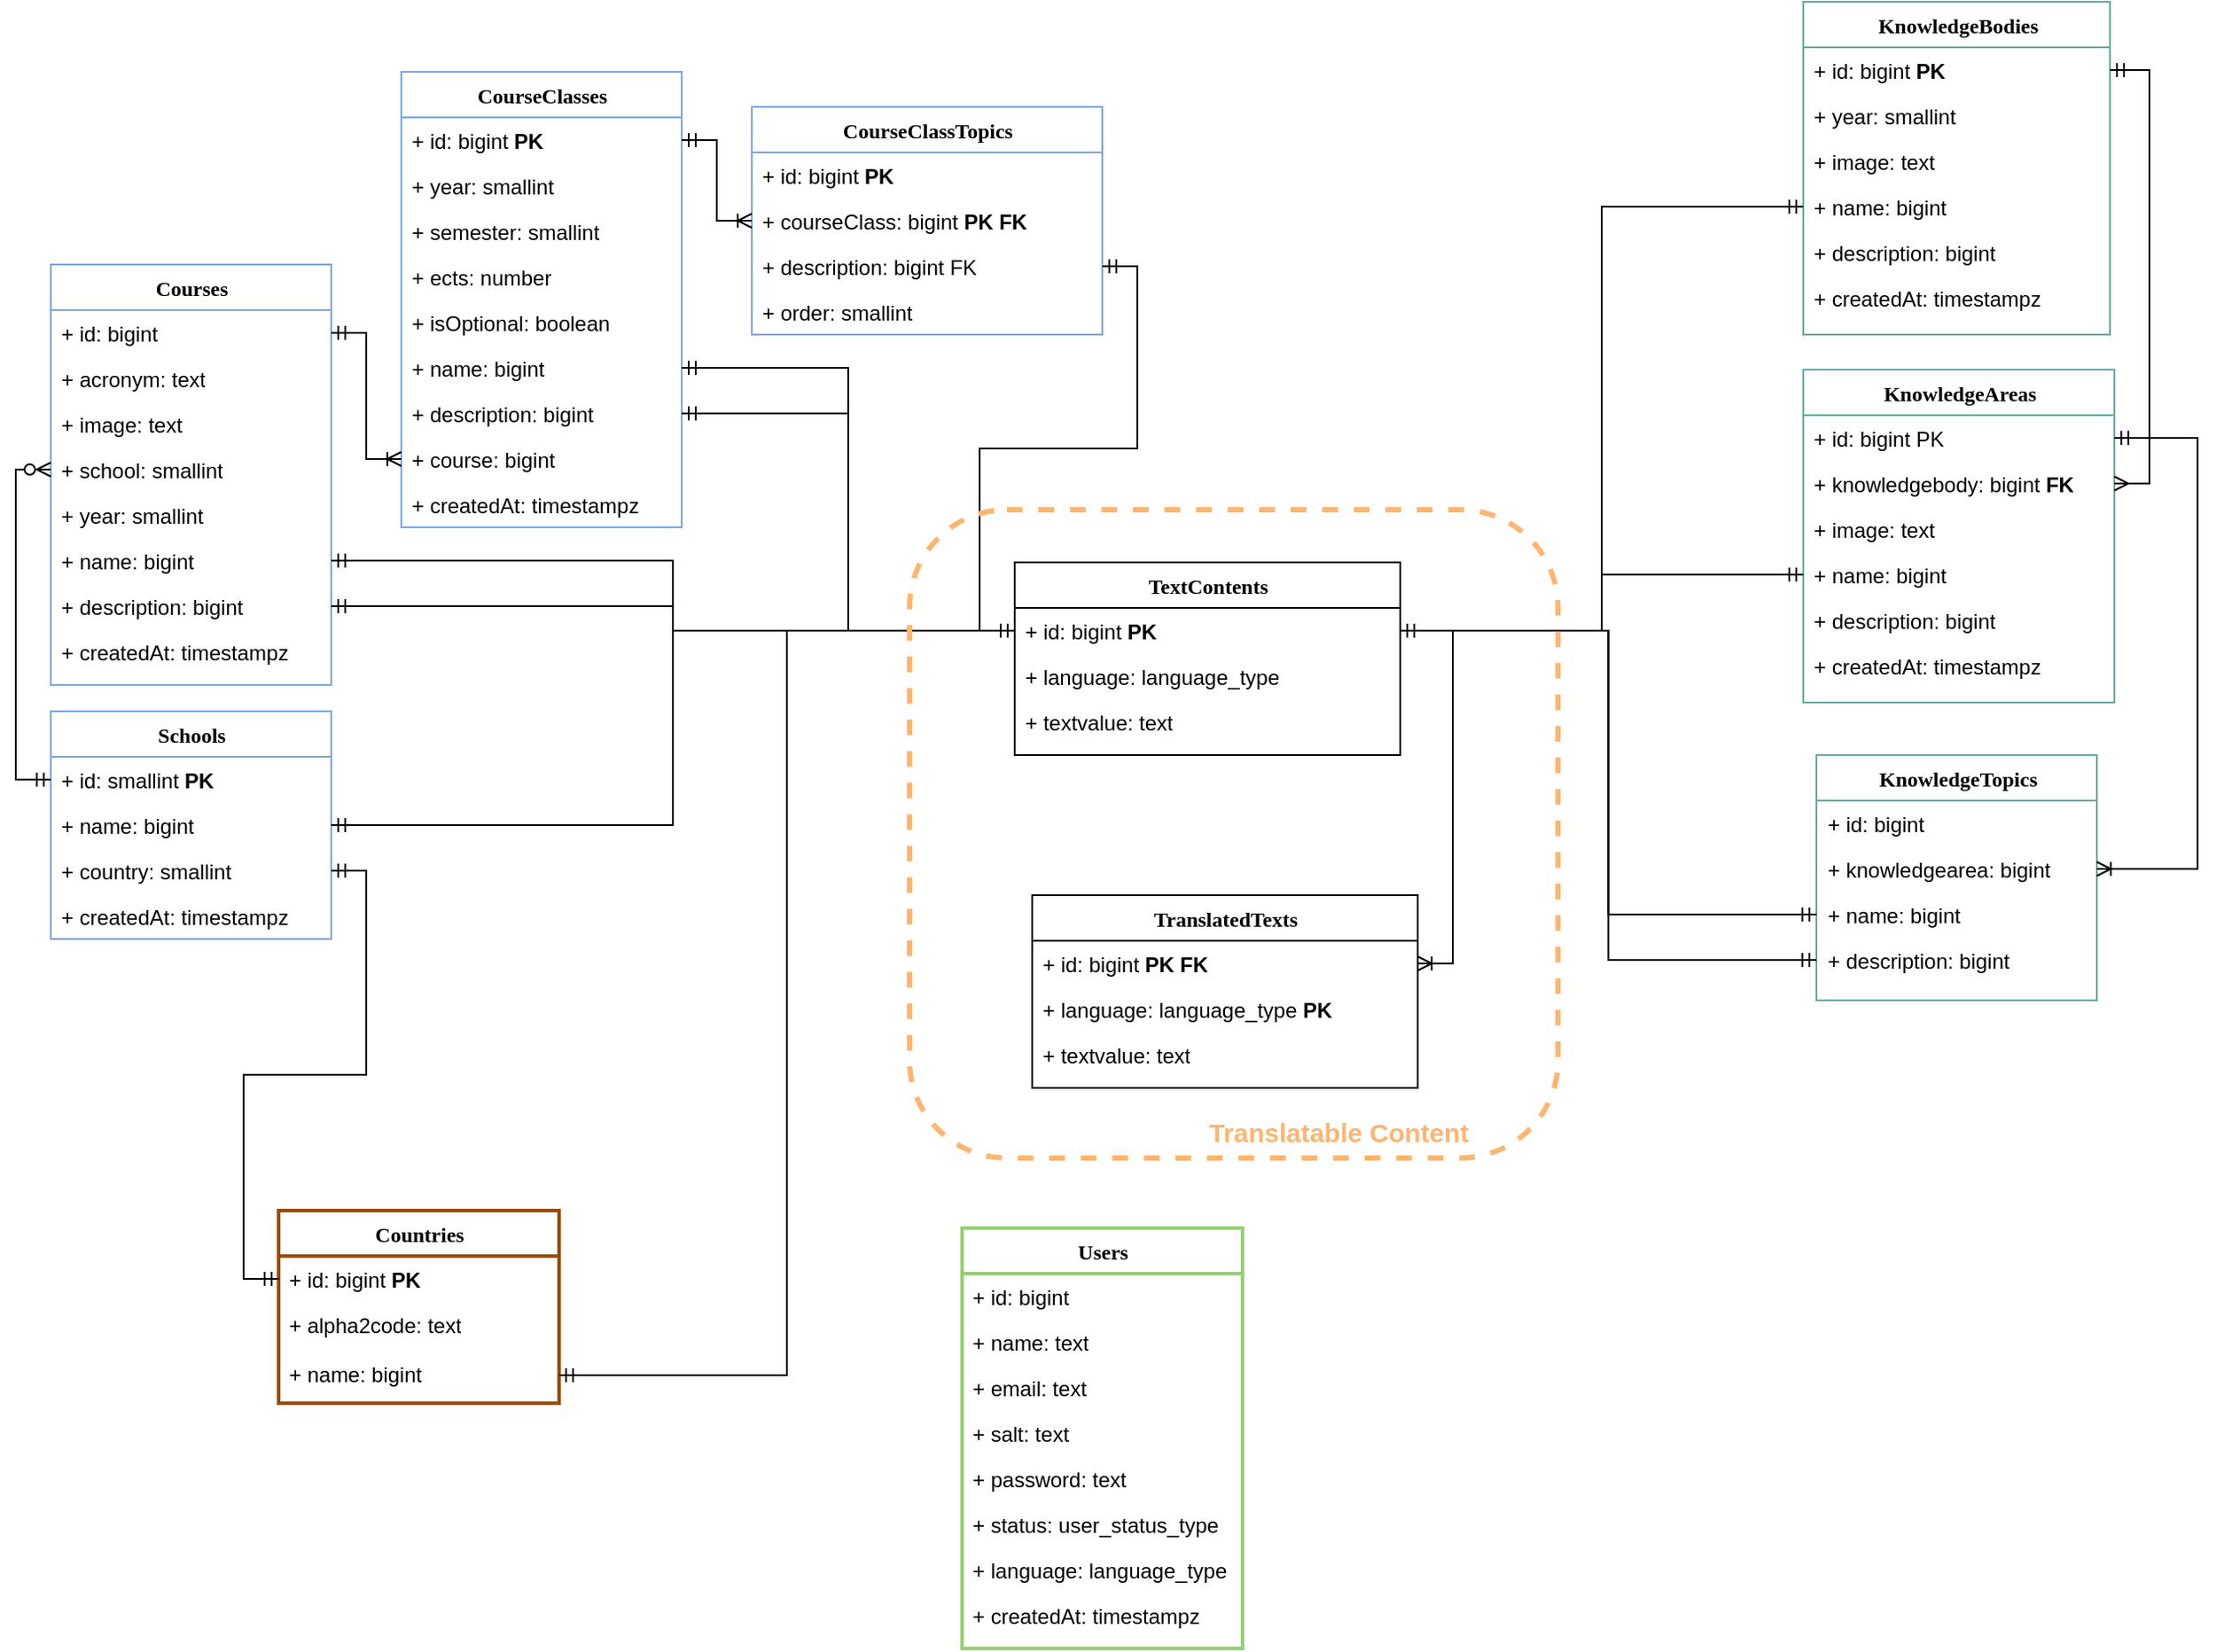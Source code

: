 <mxfile version="24.2.5" type="device">
  <diagram name="Page-1" id="9f46799a-70d6-7492-0946-bef42562c5a5">
    <mxGraphModel dx="1434" dy="836" grid="1" gridSize="10" guides="1" tooltips="1" connect="1" arrows="1" fold="1" page="1" pageScale="1" pageWidth="1100" pageHeight="850" background="none" math="0" shadow="0">
      <root>
        <mxCell id="0" />
        <mxCell id="1" parent="0" />
        <mxCell id="78961159f06e98e8-17" value="Courses" style="swimlane;html=1;fontStyle=1;align=center;verticalAlign=top;childLayout=stackLayout;horizontal=1;startSize=26;horizontalStack=0;resizeParent=1;resizeLast=0;collapsible=1;marginBottom=0;swimlaneFillColor=#ffffff;rounded=0;shadow=0;comic=0;labelBackgroundColor=none;strokeWidth=1;fillColor=none;fontFamily=Verdana;fontSize=12;strokeColor=#7EA6E0;" parent="1" vertex="1">
          <mxGeometry x="160" y="220" width="160" height="240" as="geometry" />
        </mxCell>
        <mxCell id="78961159f06e98e8-21" value="+ id: bigint" style="text;html=1;strokeColor=none;fillColor=none;align=left;verticalAlign=top;spacingLeft=4;spacingRight=4;whiteSpace=wrap;overflow=hidden;rotatable=0;points=[[0,0.5],[1,0.5]];portConstraint=eastwest;" parent="78961159f06e98e8-17" vertex="1">
          <mxGeometry y="26" width="160" height="26" as="geometry" />
        </mxCell>
        <mxCell id="78961159f06e98e8-23" value="+ acronym: text" style="text;html=1;strokeColor=none;fillColor=none;align=left;verticalAlign=top;spacingLeft=4;spacingRight=4;whiteSpace=wrap;overflow=hidden;rotatable=0;points=[[0,0.5],[1,0.5]];portConstraint=eastwest;" parent="78961159f06e98e8-17" vertex="1">
          <mxGeometry y="52" width="160" height="26" as="geometry" />
        </mxCell>
        <mxCell id="78961159f06e98e8-25" value="+ image: text" style="text;html=1;strokeColor=none;fillColor=none;align=left;verticalAlign=top;spacingLeft=4;spacingRight=4;whiteSpace=wrap;overflow=hidden;rotatable=0;points=[[0,0.5],[1,0.5]];portConstraint=eastwest;" parent="78961159f06e98e8-17" vertex="1">
          <mxGeometry y="78" width="160" height="26" as="geometry" />
        </mxCell>
        <mxCell id="78961159f06e98e8-26" value="+ school: smallint" style="text;html=1;strokeColor=none;fillColor=none;align=left;verticalAlign=top;spacingLeft=4;spacingRight=4;whiteSpace=wrap;overflow=hidden;rotatable=0;points=[[0,0.5],[1,0.5]];portConstraint=eastwest;" parent="78961159f06e98e8-17" vertex="1">
          <mxGeometry y="104" width="160" height="26" as="geometry" />
        </mxCell>
        <mxCell id="78961159f06e98e8-24" value="+ year: smallint" style="text;html=1;strokeColor=none;fillColor=none;align=left;verticalAlign=top;spacingLeft=4;spacingRight=4;whiteSpace=wrap;overflow=hidden;rotatable=0;points=[[0,0.5],[1,0.5]];portConstraint=eastwest;" parent="78961159f06e98e8-17" vertex="1">
          <mxGeometry y="130" width="160" height="26" as="geometry" />
        </mxCell>
        <mxCell id="8A3KfF3B4RBnHkQphTCw-4" value="+ name: bigint" style="text;html=1;strokeColor=none;fillColor=none;align=left;verticalAlign=top;spacingLeft=4;spacingRight=4;whiteSpace=wrap;overflow=hidden;rotatable=0;points=[[0,0.5],[1,0.5]];portConstraint=eastwest;" parent="78961159f06e98e8-17" vertex="1">
          <mxGeometry y="156" width="160" height="26" as="geometry" />
        </mxCell>
        <mxCell id="NeSHO24KJ40r5-6IX3e8-1" value="+ description: bigint" style="text;html=1;strokeColor=none;fillColor=none;align=left;verticalAlign=top;spacingLeft=4;spacingRight=4;whiteSpace=wrap;overflow=hidden;rotatable=0;points=[[0,0.5],[1,0.5]];portConstraint=eastwest;" vertex="1" parent="78961159f06e98e8-17">
          <mxGeometry y="182" width="160" height="26" as="geometry" />
        </mxCell>
        <mxCell id="NeSHO24KJ40r5-6IX3e8-2" value="+ createdAt: timestampz" style="text;html=1;strokeColor=none;fillColor=none;align=left;verticalAlign=top;spacingLeft=4;spacingRight=4;whiteSpace=wrap;overflow=hidden;rotatable=0;points=[[0,0.5],[1,0.5]];portConstraint=eastwest;" vertex="1" parent="78961159f06e98e8-17">
          <mxGeometry y="208" width="160" height="26" as="geometry" />
        </mxCell>
        <mxCell id="78961159f06e98e8-43" value="KnowledgeAreas" style="swimlane;html=1;fontStyle=1;align=center;verticalAlign=top;childLayout=stackLayout;horizontal=1;startSize=26;horizontalStack=0;resizeParent=1;resizeLast=0;collapsible=1;marginBottom=0;swimlaneFillColor=#ffffff;rounded=0;shadow=0;comic=0;labelBackgroundColor=none;strokeWidth=1;fillColor=none;fontFamily=Verdana;fontSize=12;strokeColor=#67AB9F;" parent="1" vertex="1">
          <mxGeometry x="1160" y="280" width="177.5" height="190" as="geometry" />
        </mxCell>
        <mxCell id="78961159f06e98e8-44" value="+ id: bigint PK" style="text;html=1;strokeColor=none;fillColor=none;align=left;verticalAlign=top;spacingLeft=4;spacingRight=4;whiteSpace=wrap;overflow=hidden;rotatable=0;points=[[0,0.5],[1,0.5]];portConstraint=eastwest;" parent="78961159f06e98e8-43" vertex="1">
          <mxGeometry y="26" width="177.5" height="26" as="geometry" />
        </mxCell>
        <mxCell id="942C9Zqzs8NlF-AYDThD-16" value="+ knowledgebody: bigint &lt;b&gt;FK&lt;/b&gt;" style="text;html=1;strokeColor=none;fillColor=none;align=left;verticalAlign=top;spacingLeft=4;spacingRight=4;whiteSpace=wrap;overflow=hidden;rotatable=0;points=[[0,0.5],[1,0.5]];portConstraint=eastwest;" parent="78961159f06e98e8-43" vertex="1">
          <mxGeometry y="52" width="177.5" height="26" as="geometry" />
        </mxCell>
        <mxCell id="78961159f06e98e8-45" value="+ image: text" style="text;html=1;strokeColor=none;fillColor=none;align=left;verticalAlign=top;spacingLeft=4;spacingRight=4;whiteSpace=wrap;overflow=hidden;rotatable=0;points=[[0,0.5],[1,0.5]];portConstraint=eastwest;" parent="78961159f06e98e8-43" vertex="1">
          <mxGeometry y="78" width="177.5" height="26" as="geometry" />
        </mxCell>
        <mxCell id="8A3KfF3B4RBnHkQphTCw-15" value="+ name: bigint" style="text;html=1;strokeColor=none;fillColor=none;align=left;verticalAlign=top;spacingLeft=4;spacingRight=4;whiteSpace=wrap;overflow=hidden;rotatable=0;points=[[0,0.5],[1,0.5]];portConstraint=eastwest;" parent="78961159f06e98e8-43" vertex="1">
          <mxGeometry y="104" width="177.5" height="26" as="geometry" />
        </mxCell>
        <mxCell id="8A3KfF3B4RBnHkQphTCw-16" value="+ description: bigint" style="text;html=1;strokeColor=none;fillColor=none;align=left;verticalAlign=top;spacingLeft=4;spacingRight=4;whiteSpace=wrap;overflow=hidden;rotatable=0;points=[[0,0.5],[1,0.5]];portConstraint=eastwest;" parent="78961159f06e98e8-43" vertex="1">
          <mxGeometry y="130" width="177.5" height="26" as="geometry" />
        </mxCell>
        <mxCell id="NeSHO24KJ40r5-6IX3e8-8" style="edgeStyle=orthogonalEdgeStyle;rounded=0;orthogonalLoop=1;jettySize=auto;html=1;exitX=1;exitY=0.5;exitDx=0;exitDy=0;" edge="1" parent="78961159f06e98e8-43" source="78961159f06e98e8-45" target="78961159f06e98e8-45">
          <mxGeometry relative="1" as="geometry" />
        </mxCell>
        <mxCell id="NeSHO24KJ40r5-6IX3e8-9" value="+ createdAt: timestampz" style="text;html=1;strokeColor=none;fillColor=none;align=left;verticalAlign=top;spacingLeft=4;spacingRight=4;whiteSpace=wrap;overflow=hidden;rotatable=0;points=[[0,0.5],[1,0.5]];portConstraint=eastwest;" vertex="1" parent="78961159f06e98e8-43">
          <mxGeometry y="156" width="177.5" height="26" as="geometry" />
        </mxCell>
        <mxCell id="78961159f06e98e8-56" value="Schools" style="swimlane;html=1;fontStyle=1;align=center;verticalAlign=top;childLayout=stackLayout;horizontal=1;startSize=26;horizontalStack=0;resizeParent=1;resizeLast=0;collapsible=1;marginBottom=0;swimlaneFillColor=#ffffff;rounded=0;shadow=0;comic=0;labelBackgroundColor=none;strokeWidth=1;fillColor=none;fontFamily=Verdana;fontSize=12;strokeColor=#7EA6E0;" parent="1" vertex="1">
          <mxGeometry x="160" y="475" width="160" height="130" as="geometry" />
        </mxCell>
        <mxCell id="78961159f06e98e8-57" value="+ id: smallint &lt;b&gt;PK&lt;/b&gt;" style="text;html=1;strokeColor=none;fillColor=none;align=left;verticalAlign=top;spacingLeft=4;spacingRight=4;whiteSpace=wrap;overflow=hidden;rotatable=0;points=[[0,0.5],[1,0.5]];portConstraint=eastwest;" parent="78961159f06e98e8-56" vertex="1">
          <mxGeometry y="26" width="160" height="26" as="geometry" />
        </mxCell>
        <mxCell id="78961159f06e98e8-58" value="+ name: bigint" style="text;html=1;strokeColor=none;fillColor=none;align=left;verticalAlign=top;spacingLeft=4;spacingRight=4;whiteSpace=wrap;overflow=hidden;rotatable=0;points=[[0,0.5],[1,0.5]];portConstraint=eastwest;" parent="78961159f06e98e8-56" vertex="1">
          <mxGeometry y="52" width="160" height="26" as="geometry" />
        </mxCell>
        <mxCell id="78961159f06e98e8-59" value="+ country: smallint" style="text;html=1;strokeColor=none;fillColor=none;align=left;verticalAlign=top;spacingLeft=4;spacingRight=4;whiteSpace=wrap;overflow=hidden;rotatable=0;points=[[0,0.5],[1,0.5]];portConstraint=eastwest;" parent="78961159f06e98e8-56" vertex="1">
          <mxGeometry y="78" width="160" height="26" as="geometry" />
        </mxCell>
        <mxCell id="NeSHO24KJ40r5-6IX3e8-4" value="+ createdAt: timestampz" style="text;html=1;strokeColor=none;fillColor=none;align=left;verticalAlign=top;spacingLeft=4;spacingRight=4;whiteSpace=wrap;overflow=hidden;rotatable=0;points=[[0,0.5],[1,0.5]];portConstraint=eastwest;" vertex="1" parent="78961159f06e98e8-56">
          <mxGeometry y="104" width="160" height="26" as="geometry" />
        </mxCell>
        <mxCell id="78961159f06e98e8-69" value="CourseClasses" style="swimlane;html=1;fontStyle=1;align=center;verticalAlign=top;childLayout=stackLayout;horizontal=1;startSize=26;horizontalStack=0;resizeParent=1;resizeLast=0;collapsible=1;marginBottom=0;swimlaneFillColor=#ffffff;rounded=0;shadow=0;comic=0;labelBackgroundColor=none;strokeWidth=1;fillColor=none;fontFamily=Verdana;fontSize=12;strokeColor=#7EA6E0;" parent="1" vertex="1">
          <mxGeometry x="360" y="110" width="160" height="260" as="geometry" />
        </mxCell>
        <mxCell id="78961159f06e98e8-70" value="+ id: bigint &lt;b&gt;PK&lt;/b&gt;" style="text;html=1;strokeColor=none;fillColor=none;align=left;verticalAlign=top;spacingLeft=4;spacingRight=4;whiteSpace=wrap;overflow=hidden;rotatable=0;points=[[0,0.5],[1,0.5]];portConstraint=eastwest;" parent="78961159f06e98e8-69" vertex="1">
          <mxGeometry y="26" width="160" height="26" as="geometry" />
        </mxCell>
        <mxCell id="78961159f06e98e8-71" value="+ year: smallint" style="text;html=1;strokeColor=none;fillColor=none;align=left;verticalAlign=top;spacingLeft=4;spacingRight=4;whiteSpace=wrap;overflow=hidden;rotatable=0;points=[[0,0.5],[1,0.5]];portConstraint=eastwest;" parent="78961159f06e98e8-69" vertex="1">
          <mxGeometry y="52" width="160" height="26" as="geometry" />
        </mxCell>
        <mxCell id="78961159f06e98e8-72" value="+ semester: smallint" style="text;html=1;strokeColor=none;fillColor=none;align=left;verticalAlign=top;spacingLeft=4;spacingRight=4;whiteSpace=wrap;overflow=hidden;rotatable=0;points=[[0,0.5],[1,0.5]];portConstraint=eastwest;" parent="78961159f06e98e8-69" vertex="1">
          <mxGeometry y="78" width="160" height="26" as="geometry" />
        </mxCell>
        <mxCell id="78961159f06e98e8-74" value="+ ects: number" style="text;html=1;strokeColor=none;fillColor=none;align=left;verticalAlign=top;spacingLeft=4;spacingRight=4;whiteSpace=wrap;overflow=hidden;rotatable=0;points=[[0,0.5],[1,0.5]];portConstraint=eastwest;" parent="78961159f06e98e8-69" vertex="1">
          <mxGeometry y="104" width="160" height="26" as="geometry" />
        </mxCell>
        <mxCell id="78961159f06e98e8-75" value="+ isOptional: boolean" style="text;html=1;strokeColor=none;fillColor=none;align=left;verticalAlign=top;spacingLeft=4;spacingRight=4;whiteSpace=wrap;overflow=hidden;rotatable=0;points=[[0,0.5],[1,0.5]];portConstraint=eastwest;" parent="78961159f06e98e8-69" vertex="1">
          <mxGeometry y="130" width="160" height="26" as="geometry" />
        </mxCell>
        <mxCell id="8A3KfF3B4RBnHkQphTCw-6" value="+ name: bigint" style="text;html=1;strokeColor=none;fillColor=none;align=left;verticalAlign=top;spacingLeft=4;spacingRight=4;whiteSpace=wrap;overflow=hidden;rotatable=0;points=[[0,0.5],[1,0.5]];portConstraint=eastwest;" parent="78961159f06e98e8-69" vertex="1">
          <mxGeometry y="156" width="160" height="26" as="geometry" />
        </mxCell>
        <mxCell id="8A3KfF3B4RBnHkQphTCw-7" value="+ description: bigint" style="text;html=1;strokeColor=none;fillColor=none;align=left;verticalAlign=top;spacingLeft=4;spacingRight=4;whiteSpace=wrap;overflow=hidden;rotatable=0;points=[[0,0.5],[1,0.5]];portConstraint=eastwest;" parent="78961159f06e98e8-69" vertex="1">
          <mxGeometry y="182" width="160" height="26" as="geometry" />
        </mxCell>
        <mxCell id="78961159f06e98e8-76" value="+ course: bigint" style="text;html=1;strokeColor=none;fillColor=none;align=left;verticalAlign=top;spacingLeft=4;spacingRight=4;whiteSpace=wrap;overflow=hidden;rotatable=0;points=[[0,0.5],[1,0.5]];portConstraint=eastwest;" parent="78961159f06e98e8-69" vertex="1">
          <mxGeometry y="208" width="160" height="26" as="geometry" />
        </mxCell>
        <mxCell id="NeSHO24KJ40r5-6IX3e8-3" value="+ createdAt: timestampz" style="text;html=1;strokeColor=none;fillColor=none;align=left;verticalAlign=top;spacingLeft=4;spacingRight=4;whiteSpace=wrap;overflow=hidden;rotatable=0;points=[[0,0.5],[1,0.5]];portConstraint=eastwest;" vertex="1" parent="78961159f06e98e8-69">
          <mxGeometry y="234" width="160" height="26" as="geometry" />
        </mxCell>
        <mxCell id="78961159f06e98e8-82" value="KnowledgeTopics" style="swimlane;html=1;fontStyle=1;align=center;verticalAlign=top;childLayout=stackLayout;horizontal=1;startSize=26;horizontalStack=0;resizeParent=1;resizeLast=0;collapsible=1;marginBottom=0;swimlaneFillColor=#ffffff;rounded=0;shadow=0;comic=0;labelBackgroundColor=none;strokeWidth=1;fillColor=none;fontFamily=Verdana;fontSize=12;strokeColor=#67AB9F;" parent="1" vertex="1">
          <mxGeometry x="1167.5" y="500" width="160" height="140" as="geometry" />
        </mxCell>
        <mxCell id="78961159f06e98e8-83" value="+ id: bigint" style="text;html=1;strokeColor=none;fillColor=none;align=left;verticalAlign=top;spacingLeft=4;spacingRight=4;whiteSpace=wrap;overflow=hidden;rotatable=0;points=[[0,0.5],[1,0.5]];portConstraint=eastwest;" parent="78961159f06e98e8-82" vertex="1">
          <mxGeometry y="26" width="160" height="26" as="geometry" />
        </mxCell>
        <mxCell id="78961159f06e98e8-84" value="+ knowledgearea: bigint" style="text;html=1;strokeColor=none;fillColor=none;align=left;verticalAlign=top;spacingLeft=4;spacingRight=4;whiteSpace=wrap;overflow=hidden;rotatable=0;points=[[0,0.5],[1,0.5]];portConstraint=eastwest;" parent="78961159f06e98e8-82" vertex="1">
          <mxGeometry y="52" width="160" height="26" as="geometry" />
        </mxCell>
        <mxCell id="8A3KfF3B4RBnHkQphTCw-17" value="+ name: bigint" style="text;html=1;strokeColor=none;fillColor=none;align=left;verticalAlign=top;spacingLeft=4;spacingRight=4;whiteSpace=wrap;overflow=hidden;rotatable=0;points=[[0,0.5],[1,0.5]];portConstraint=eastwest;" parent="78961159f06e98e8-82" vertex="1">
          <mxGeometry y="78" width="160" height="26" as="geometry" />
        </mxCell>
        <mxCell id="8A3KfF3B4RBnHkQphTCw-18" value="+ description: bigint" style="text;html=1;strokeColor=none;fillColor=none;align=left;verticalAlign=top;spacingLeft=4;spacingRight=4;whiteSpace=wrap;overflow=hidden;rotatable=0;points=[[0,0.5],[1,0.5]];portConstraint=eastwest;" parent="78961159f06e98e8-82" vertex="1">
          <mxGeometry y="104" width="160" height="26" as="geometry" />
        </mxCell>
        <mxCell id="ZQt6oFLAZahqBDJIXmhg-1" style="rounded=0;orthogonalLoop=1;jettySize=auto;html=1;exitX=0;exitY=0.5;exitDx=0;exitDy=0;endArrow=ERmandOne;endFill=0;startArrow=ERmandOne;startFill=0;entryX=1;entryY=0.5;entryDx=0;entryDy=0;edgeStyle=orthogonalEdgeStyle;" parent="1" source="8A3KfF3B4RBnHkQphTCw-17" target="942C9Zqzs8NlF-AYDThD-19" edge="1">
          <mxGeometry relative="1" as="geometry">
            <mxPoint x="1280" y="449" as="targetPoint" />
          </mxGeometry>
        </mxCell>
        <mxCell id="ZQt6oFLAZahqBDJIXmhg-2" style="edgeStyle=orthogonalEdgeStyle;rounded=0;orthogonalLoop=1;jettySize=auto;html=1;exitX=1;exitY=0.5;exitDx=0;exitDy=0;endArrow=ERoneToMany;endFill=0;startArrow=ERmandOne;startFill=0;entryX=1;entryY=0.5;entryDx=0;entryDy=0;" parent="1" source="78961159f06e98e8-44" target="78961159f06e98e8-84" edge="1">
          <mxGeometry relative="1" as="geometry">
            <mxPoint x="1335" y="575" as="targetPoint" />
            <Array as="points">
              <mxPoint x="1385" y="319" />
              <mxPoint x="1385" y="565" />
            </Array>
          </mxGeometry>
        </mxCell>
        <mxCell id="ZQt6oFLAZahqBDJIXmhg-3" style="edgeStyle=orthogonalEdgeStyle;rounded=0;orthogonalLoop=1;jettySize=auto;html=1;exitX=0;exitY=0.5;exitDx=0;exitDy=0;endArrow=ERmandOne;endFill=0;startArrow=ERmandOne;startFill=0;entryX=1;entryY=0.5;entryDx=0;entryDy=0;" parent="1" source="8A3KfF3B4RBnHkQphTCw-15" target="942C9Zqzs8NlF-AYDThD-19" edge="1">
          <mxGeometry relative="1" as="geometry">
            <mxPoint x="1150" y="649" as="targetPoint" />
          </mxGeometry>
        </mxCell>
        <mxCell id="ZQt6oFLAZahqBDJIXmhg-4" style="rounded=0;orthogonalLoop=1;jettySize=auto;html=1;exitX=1;exitY=0.5;exitDx=0;exitDy=0;endArrow=ERmandOne;endFill=0;startArrow=ERmandOne;startFill=0;entryX=0;entryY=0.5;entryDx=0;entryDy=0;edgeStyle=orthogonalEdgeStyle;" parent="1" source="NeSHO24KJ40r5-6IX3e8-1" target="942C9Zqzs8NlF-AYDThD-19" edge="1">
          <mxGeometry relative="1" as="geometry">
            <mxPoint x="330" y="356" as="sourcePoint" />
          </mxGeometry>
        </mxCell>
        <mxCell id="ZQt6oFLAZahqBDJIXmhg-5" style="edgeStyle=orthogonalEdgeStyle;rounded=0;orthogonalLoop=1;jettySize=auto;html=1;exitX=1;exitY=0.5;exitDx=0;exitDy=0;entryX=0;entryY=0.5;entryDx=0;entryDy=0;endArrow=ERoneToMany;endFill=0;startArrow=ERmandOne;startFill=0;" parent="1" source="78961159f06e98e8-21" target="78961159f06e98e8-76" edge="1">
          <mxGeometry relative="1" as="geometry" />
        </mxCell>
        <mxCell id="jMeobMEoM1EcGxq7kb9L-1" value="Countries" style="swimlane;html=1;fontStyle=1;align=center;verticalAlign=top;childLayout=stackLayout;horizontal=1;startSize=26;horizontalStack=0;resizeParent=1;resizeLast=0;collapsible=1;marginBottom=0;swimlaneFillColor=#ffffff;rounded=0;shadow=0;comic=0;labelBackgroundColor=none;strokeWidth=2;fillColor=none;fontFamily=Verdana;fontSize=12;strokeColor=#994C00;" parent="1" vertex="1">
          <mxGeometry x="290" y="760" width="160" height="110" as="geometry" />
        </mxCell>
        <mxCell id="jMeobMEoM1EcGxq7kb9L-2" value="+ id: bigint &lt;b&gt;PK&lt;/b&gt;" style="text;html=1;strokeColor=none;fillColor=none;align=left;verticalAlign=top;spacingLeft=4;spacingRight=4;whiteSpace=wrap;overflow=hidden;rotatable=0;points=[[0,0.5],[1,0.5]];portConstraint=eastwest;" parent="jMeobMEoM1EcGxq7kb9L-1" vertex="1">
          <mxGeometry y="26" width="160" height="26" as="geometry" />
        </mxCell>
        <mxCell id="jMeobMEoM1EcGxq7kb9L-3" value="+ alpha2code: text" style="text;html=1;strokeColor=none;fillColor=none;align=left;verticalAlign=top;spacingLeft=4;spacingRight=4;whiteSpace=wrap;overflow=hidden;rotatable=0;points=[[0,0.5],[1,0.5]];portConstraint=eastwest;" parent="jMeobMEoM1EcGxq7kb9L-1" vertex="1">
          <mxGeometry y="52" width="160" height="28" as="geometry" />
        </mxCell>
        <mxCell id="8A3KfF3B4RBnHkQphTCw-2" value="+ name: bigint" style="text;html=1;strokeColor=none;fillColor=none;align=left;verticalAlign=top;spacingLeft=4;spacingRight=4;whiteSpace=wrap;overflow=hidden;rotatable=0;points=[[0,0.5],[1,0.5]];portConstraint=eastwest;" parent="jMeobMEoM1EcGxq7kb9L-1" vertex="1">
          <mxGeometry y="80" width="160" height="28" as="geometry" />
        </mxCell>
        <mxCell id="XdokjsiBTJrUcKScTDy4-5" style="rounded=0;orthogonalLoop=1;jettySize=auto;html=1;entryX=1;entryY=0.5;entryDx=0;entryDy=0;endArrow=ERmandOne;endFill=0;startArrow=ERmandOne;startFill=0;exitX=0;exitY=0.5;exitDx=0;exitDy=0;edgeStyle=orthogonalEdgeStyle;" parent="1" source="942C9Zqzs8NlF-AYDThD-19" target="8A3KfF3B4RBnHkQphTCw-2" edge="1">
          <mxGeometry relative="1" as="geometry">
            <mxPoint x="390" y="739" as="sourcePoint" />
          </mxGeometry>
        </mxCell>
        <mxCell id="XdokjsiBTJrUcKScTDy4-12" style="rounded=0;orthogonalLoop=1;jettySize=auto;html=1;exitX=1;exitY=0.5;exitDx=0;exitDy=0;entryX=0;entryY=0.5;entryDx=0;entryDy=0;startArrow=ERmandOne;startFill=0;endArrow=ERmandOne;endFill=0;edgeStyle=orthogonalEdgeStyle;" parent="1" source="78961159f06e98e8-59" target="jMeobMEoM1EcGxq7kb9L-2" edge="1">
          <mxGeometry relative="1" as="geometry" />
        </mxCell>
        <mxCell id="XdokjsiBTJrUcKScTDy4-13" style="rounded=0;orthogonalLoop=1;jettySize=auto;html=1;exitX=0;exitY=0.5;exitDx=0;exitDy=0;entryX=0;entryY=0.5;entryDx=0;entryDy=0;startArrow=ERzeroToMany;startFill=0;endArrow=ERmandOne;endFill=0;edgeStyle=orthogonalEdgeStyle;" parent="1" source="78961159f06e98e8-26" target="78961159f06e98e8-57" edge="1">
          <mxGeometry relative="1" as="geometry" />
        </mxCell>
        <mxCell id="XdokjsiBTJrUcKScTDy4-21" style="rounded=0;orthogonalLoop=1;jettySize=auto;html=1;endArrow=ERmandOne;endFill=0;startArrow=ERmandOne;startFill=0;entryX=0;entryY=0.5;entryDx=0;entryDy=0;exitX=1;exitY=0.5;exitDx=0;exitDy=0;edgeStyle=orthogonalEdgeStyle;" parent="1" source="8A3KfF3B4RBnHkQphTCw-6" target="942C9Zqzs8NlF-AYDThD-19" edge="1">
          <mxGeometry relative="1" as="geometry">
            <mxPoint x="340" y="270" as="sourcePoint" />
          </mxGeometry>
        </mxCell>
        <mxCell id="XdokjsiBTJrUcKScTDy4-28" value="CourseClassTopics" style="swimlane;html=1;fontStyle=1;align=center;verticalAlign=top;childLayout=stackLayout;horizontal=1;startSize=26;horizontalStack=0;resizeParent=1;resizeLast=0;collapsible=1;marginBottom=0;swimlaneFillColor=#ffffff;rounded=0;shadow=0;comic=0;labelBackgroundColor=none;strokeWidth=1;fillColor=none;fontFamily=Verdana;fontSize=12;strokeColor=#7EA6E0;" parent="1" vertex="1">
          <mxGeometry x="560" y="130" width="200" height="130" as="geometry" />
        </mxCell>
        <mxCell id="XdokjsiBTJrUcKScTDy4-30" value="+ id: bigint &lt;b&gt;PK&lt;/b&gt;" style="text;html=1;strokeColor=none;fillColor=none;align=left;verticalAlign=top;spacingLeft=4;spacingRight=4;whiteSpace=wrap;overflow=hidden;rotatable=0;points=[[0,0.5],[1,0.5]];portConstraint=eastwest;" parent="XdokjsiBTJrUcKScTDy4-28" vertex="1">
          <mxGeometry y="26" width="200" height="26" as="geometry" />
        </mxCell>
        <mxCell id="XdokjsiBTJrUcKScTDy4-29" value="+ courseClass: bigint &lt;b&gt;PK FK&lt;/b&gt;" style="text;html=1;strokeColor=none;fillColor=none;align=left;verticalAlign=top;spacingLeft=4;spacingRight=4;whiteSpace=wrap;overflow=hidden;rotatable=0;points=[[0,0.5],[1,0.5]];portConstraint=eastwest;" parent="XdokjsiBTJrUcKScTDy4-28" vertex="1">
          <mxGeometry y="52" width="200" height="26" as="geometry" />
        </mxCell>
        <mxCell id="8A3KfF3B4RBnHkQphTCw-10" value="+ description: bigint FK" style="text;html=1;strokeColor=none;fillColor=none;align=left;verticalAlign=top;spacingLeft=4;spacingRight=4;whiteSpace=wrap;overflow=hidden;rotatable=0;points=[[0,0.5],[1,0.5]];portConstraint=eastwest;" parent="XdokjsiBTJrUcKScTDy4-28" vertex="1">
          <mxGeometry y="78" width="200" height="26" as="geometry" />
        </mxCell>
        <mxCell id="XdokjsiBTJrUcKScTDy4-31" value="+ order: smallint" style="text;html=1;strokeColor=none;fillColor=none;align=left;verticalAlign=top;spacingLeft=4;spacingRight=4;whiteSpace=wrap;overflow=hidden;rotatable=0;points=[[0,0.5],[1,0.5]];portConstraint=eastwest;" parent="XdokjsiBTJrUcKScTDy4-28" vertex="1">
          <mxGeometry y="104" width="200" height="26" as="geometry" />
        </mxCell>
        <mxCell id="XdokjsiBTJrUcKScTDy4-32" style="edgeStyle=orthogonalEdgeStyle;rounded=0;orthogonalLoop=1;jettySize=auto;html=1;exitX=1;exitY=0.5;exitDx=0;exitDy=0;endArrow=ERoneToMany;endFill=0;startArrow=ERmandOne;startFill=0;" parent="1" source="78961159f06e98e8-70" target="XdokjsiBTJrUcKScTDy4-29" edge="1">
          <mxGeometry relative="1" as="geometry" />
        </mxCell>
        <mxCell id="XdokjsiBTJrUcKScTDy4-33" style="rounded=0;orthogonalLoop=1;jettySize=auto;html=1;exitX=1;exitY=0.5;exitDx=0;exitDy=0;entryX=0;entryY=0.5;entryDx=0;entryDy=0;endArrow=ERmandOne;endFill=0;startArrow=ERmandOne;startFill=0;edgeStyle=orthogonalEdgeStyle;" parent="1" source="8A3KfF3B4RBnHkQphTCw-10" target="942C9Zqzs8NlF-AYDThD-19" edge="1">
          <mxGeometry relative="1" as="geometry" />
        </mxCell>
        <mxCell id="942C9Zqzs8NlF-AYDThD-1" value="KnowledgeBodies" style="swimlane;html=1;fontStyle=1;align=center;verticalAlign=top;childLayout=stackLayout;horizontal=1;startSize=26;horizontalStack=0;resizeParent=1;resizeLast=0;collapsible=1;marginBottom=0;swimlaneFillColor=#ffffff;rounded=0;shadow=0;comic=0;labelBackgroundColor=none;strokeWidth=1;fillColor=none;fontFamily=Verdana;fontSize=12;strokeColor=#67AB9F;" parent="1" vertex="1">
          <mxGeometry x="1160" y="70" width="175" height="190" as="geometry" />
        </mxCell>
        <mxCell id="942C9Zqzs8NlF-AYDThD-2" value="+ id: bigint &lt;b&gt;PK&lt;/b&gt;" style="text;html=1;strokeColor=none;fillColor=none;align=left;verticalAlign=top;spacingLeft=4;spacingRight=4;whiteSpace=wrap;overflow=hidden;rotatable=0;points=[[0,0.5],[1,0.5]];portConstraint=eastwest;" parent="942C9Zqzs8NlF-AYDThD-1" vertex="1">
          <mxGeometry y="26" width="175" height="26" as="geometry" />
        </mxCell>
        <mxCell id="942C9Zqzs8NlF-AYDThD-7" value="+ year: smallint" style="text;html=1;strokeColor=none;fillColor=none;align=left;verticalAlign=top;spacingLeft=4;spacingRight=4;whiteSpace=wrap;overflow=hidden;rotatable=0;points=[[0,0.5],[1,0.5]];portConstraint=eastwest;" parent="942C9Zqzs8NlF-AYDThD-1" vertex="1">
          <mxGeometry y="52" width="175" height="26" as="geometry" />
        </mxCell>
        <mxCell id="942C9Zqzs8NlF-AYDThD-15" value="+ image: text" style="text;html=1;strokeColor=none;fillColor=none;align=left;verticalAlign=top;spacingLeft=4;spacingRight=4;whiteSpace=wrap;overflow=hidden;rotatable=0;points=[[0,0.5],[1,0.5]];portConstraint=eastwest;" parent="942C9Zqzs8NlF-AYDThD-1" vertex="1">
          <mxGeometry y="78" width="175" height="26" as="geometry" />
        </mxCell>
        <mxCell id="8A3KfF3B4RBnHkQphTCw-12" value="+ name: bigint" style="text;html=1;strokeColor=none;fillColor=none;align=left;verticalAlign=top;spacingLeft=4;spacingRight=4;whiteSpace=wrap;overflow=hidden;rotatable=0;points=[[0,0.5],[1,0.5]];portConstraint=eastwest;" parent="942C9Zqzs8NlF-AYDThD-1" vertex="1">
          <mxGeometry y="104" width="175" height="26" as="geometry" />
        </mxCell>
        <mxCell id="8A3KfF3B4RBnHkQphTCw-13" value="+ description: bigint" style="text;html=1;strokeColor=none;fillColor=none;align=left;verticalAlign=top;spacingLeft=4;spacingRight=4;whiteSpace=wrap;overflow=hidden;rotatable=0;points=[[0,0.5],[1,0.5]];portConstraint=eastwest;" parent="942C9Zqzs8NlF-AYDThD-1" vertex="1">
          <mxGeometry y="130" width="175" height="26" as="geometry" />
        </mxCell>
        <mxCell id="NeSHO24KJ40r5-6IX3e8-7" value="+ createdAt: timestampz" style="text;html=1;strokeColor=none;fillColor=none;align=left;verticalAlign=top;spacingLeft=4;spacingRight=4;whiteSpace=wrap;overflow=hidden;rotatable=0;points=[[0,0.5],[1,0.5]];portConstraint=eastwest;" vertex="1" parent="942C9Zqzs8NlF-AYDThD-1">
          <mxGeometry y="156" width="175" height="26" as="geometry" />
        </mxCell>
        <mxCell id="942C9Zqzs8NlF-AYDThD-14" style="rounded=0;orthogonalLoop=1;jettySize=auto;html=1;exitX=0;exitY=0.5;exitDx=0;exitDy=0;entryX=1;entryY=0.5;entryDx=0;entryDy=0;endArrow=ERmandOne;endFill=0;startArrow=ERmandOne;startFill=0;edgeStyle=orthogonalEdgeStyle;" parent="1" source="8A3KfF3B4RBnHkQphTCw-12" target="942C9Zqzs8NlF-AYDThD-19" edge="1">
          <mxGeometry relative="1" as="geometry" />
        </mxCell>
        <mxCell id="942C9Zqzs8NlF-AYDThD-17" style="edgeStyle=orthogonalEdgeStyle;rounded=0;orthogonalLoop=1;jettySize=auto;html=1;exitX=1;exitY=0.5;exitDx=0;exitDy=0;entryX=1;entryY=0.5;entryDx=0;entryDy=0;endArrow=ERmany;endFill=0;startArrow=ERmandOne;startFill=0;" parent="1" source="942C9Zqzs8NlF-AYDThD-2" target="942C9Zqzs8NlF-AYDThD-16" edge="1">
          <mxGeometry relative="1" as="geometry" />
        </mxCell>
        <mxCell id="8A3KfF3B4RBnHkQphTCw-3" style="edgeStyle=orthogonalEdgeStyle;rounded=0;orthogonalLoop=1;jettySize=auto;html=1;entryX=0;entryY=0.5;entryDx=0;entryDy=0;exitX=1;exitY=0.5;exitDx=0;exitDy=0;startArrow=ERmandOne;startFill=0;endArrow=ERmandOne;endFill=0;" parent="1" source="8A3KfF3B4RBnHkQphTCw-4" target="942C9Zqzs8NlF-AYDThD-19" edge="1">
          <mxGeometry relative="1" as="geometry">
            <mxPoint x="510" y="510" as="sourcePoint" />
          </mxGeometry>
        </mxCell>
        <mxCell id="8A3KfF3B4RBnHkQphTCw-9" style="rounded=0;orthogonalLoop=1;jettySize=auto;html=1;endArrow=ERmandOne;endFill=0;startArrow=ERmandOne;startFill=0;entryX=0;entryY=0.5;entryDx=0;entryDy=0;exitX=1;exitY=0.5;exitDx=0;exitDy=0;edgeStyle=orthogonalEdgeStyle;" parent="1" source="8A3KfF3B4RBnHkQphTCw-7" target="942C9Zqzs8NlF-AYDThD-19" edge="1">
          <mxGeometry relative="1" as="geometry">
            <mxPoint x="280" y="279" as="sourcePoint" />
            <mxPoint x="590" y="699" as="targetPoint" />
          </mxGeometry>
        </mxCell>
        <mxCell id="8A3KfF3B4RBnHkQphTCw-19" style="rounded=0;orthogonalLoop=1;jettySize=auto;html=1;exitX=0;exitY=0.5;exitDx=0;exitDy=0;endArrow=ERmandOne;endFill=0;startArrow=ERmandOne;startFill=0;entryX=1;entryY=0.5;entryDx=0;entryDy=0;edgeStyle=orthogonalEdgeStyle;" parent="1" source="8A3KfF3B4RBnHkQphTCw-18" target="942C9Zqzs8NlF-AYDThD-19" edge="1">
          <mxGeometry relative="1" as="geometry">
            <mxPoint x="1170" y="681" as="sourcePoint" />
            <mxPoint x="790" y="369" as="targetPoint" />
          </mxGeometry>
        </mxCell>
        <mxCell id="OY6j0IKqBcw-_wWz9aDj-1" style="edgeStyle=orthogonalEdgeStyle;rounded=0;orthogonalLoop=1;jettySize=auto;html=1;exitX=1;exitY=0.5;exitDx=0;exitDy=0;entryX=0;entryY=0.5;entryDx=0;entryDy=0;startArrow=ERmandOne;startFill=0;endArrow=ERmandOne;endFill=0;" parent="1" source="78961159f06e98e8-58" target="942C9Zqzs8NlF-AYDThD-19" edge="1">
          <mxGeometry relative="1" as="geometry" />
        </mxCell>
        <mxCell id="l-ru8Nxur-mqo9bedWvv-1" value="Users" style="swimlane;html=1;fontStyle=1;align=center;verticalAlign=top;childLayout=stackLayout;horizontal=1;startSize=26;horizontalStack=0;resizeParent=1;resizeLast=0;collapsible=1;marginBottom=0;swimlaneFillColor=#ffffff;rounded=0;shadow=0;comic=0;labelBackgroundColor=none;strokeWidth=2;fillColor=none;fontFamily=Verdana;fontSize=12;strokeColor=#97D077;" parent="1" vertex="1">
          <mxGeometry x="680" y="770" width="160" height="240" as="geometry" />
        </mxCell>
        <mxCell id="l-ru8Nxur-mqo9bedWvv-2" value="+ id: bigint" style="text;html=1;strokeColor=none;fillColor=none;align=left;verticalAlign=top;spacingLeft=4;spacingRight=4;whiteSpace=wrap;overflow=hidden;rotatable=0;points=[[0,0.5],[1,0.5]];portConstraint=eastwest;" parent="l-ru8Nxur-mqo9bedWvv-1" vertex="1">
          <mxGeometry y="26" width="160" height="26" as="geometry" />
        </mxCell>
        <mxCell id="l-ru8Nxur-mqo9bedWvv-3" value="+ name: text" style="text;html=1;strokeColor=none;fillColor=none;align=left;verticalAlign=top;spacingLeft=4;spacingRight=4;whiteSpace=wrap;overflow=hidden;rotatable=0;points=[[0,0.5],[1,0.5]];portConstraint=eastwest;" parent="l-ru8Nxur-mqo9bedWvv-1" vertex="1">
          <mxGeometry y="52" width="160" height="26" as="geometry" />
        </mxCell>
        <mxCell id="l-ru8Nxur-mqo9bedWvv-6" value="+ email: text" style="text;html=1;strokeColor=none;fillColor=none;align=left;verticalAlign=top;spacingLeft=4;spacingRight=4;whiteSpace=wrap;overflow=hidden;rotatable=0;points=[[0,0.5],[1,0.5]];portConstraint=eastwest;" parent="l-ru8Nxur-mqo9bedWvv-1" vertex="1">
          <mxGeometry y="78" width="160" height="26" as="geometry" />
        </mxCell>
        <mxCell id="l-ru8Nxur-mqo9bedWvv-4" value="+ salt: text" style="text;html=1;strokeColor=none;fillColor=none;align=left;verticalAlign=top;spacingLeft=4;spacingRight=4;whiteSpace=wrap;overflow=hidden;rotatable=0;points=[[0,0.5],[1,0.5]];portConstraint=eastwest;" parent="l-ru8Nxur-mqo9bedWvv-1" vertex="1">
          <mxGeometry y="104" width="160" height="26" as="geometry" />
        </mxCell>
        <mxCell id="l-ru8Nxur-mqo9bedWvv-5" value="+ password: text" style="text;html=1;strokeColor=none;fillColor=none;align=left;verticalAlign=top;spacingLeft=4;spacingRight=4;whiteSpace=wrap;overflow=hidden;rotatable=0;points=[[0,0.5],[1,0.5]];portConstraint=eastwest;" parent="l-ru8Nxur-mqo9bedWvv-1" vertex="1">
          <mxGeometry y="130" width="160" height="26" as="geometry" />
        </mxCell>
        <mxCell id="l-ru8Nxur-mqo9bedWvv-8" value="+ status: user_status_type" style="text;html=1;strokeColor=none;fillColor=none;align=left;verticalAlign=top;spacingLeft=4;spacingRight=4;whiteSpace=wrap;overflow=hidden;rotatable=0;points=[[0,0.5],[1,0.5]];portConstraint=eastwest;" parent="l-ru8Nxur-mqo9bedWvv-1" vertex="1">
          <mxGeometry y="156" width="160" height="26" as="geometry" />
        </mxCell>
        <mxCell id="NeSHO24KJ40r5-6IX3e8-10" value="+ language: language_type" style="text;html=1;strokeColor=none;fillColor=none;align=left;verticalAlign=top;spacingLeft=4;spacingRight=4;whiteSpace=wrap;overflow=hidden;rotatable=0;points=[[0,0.5],[1,0.5]];portConstraint=eastwest;" vertex="1" parent="l-ru8Nxur-mqo9bedWvv-1">
          <mxGeometry y="182" width="160" height="26" as="geometry" />
        </mxCell>
        <mxCell id="l-ru8Nxur-mqo9bedWvv-7" value="+ createdAt: timestampz" style="text;html=1;strokeColor=none;fillColor=none;align=left;verticalAlign=top;spacingLeft=4;spacingRight=4;whiteSpace=wrap;overflow=hidden;rotatable=0;points=[[0,0.5],[1,0.5]];portConstraint=eastwest;" parent="l-ru8Nxur-mqo9bedWvv-1" vertex="1">
          <mxGeometry y="208" width="160" height="26" as="geometry" />
        </mxCell>
        <mxCell id="942C9Zqzs8NlF-AYDThD-18" value="TextContents" style="swimlane;html=1;fontStyle=1;align=center;verticalAlign=top;childLayout=stackLayout;horizontal=1;startSize=26;horizontalStack=0;resizeParent=1;resizeLast=0;collapsible=1;marginBottom=0;swimlaneFillColor=#ffffff;rounded=0;shadow=0;comic=0;labelBackgroundColor=none;strokeWidth=1;fillColor=none;fontFamily=Verdana;fontSize=12" parent="1" vertex="1">
          <mxGeometry x="710" y="390" width="220" height="110" as="geometry" />
        </mxCell>
        <mxCell id="942C9Zqzs8NlF-AYDThD-19" value="+ id: bigint &lt;b&gt;PK&lt;/b&gt;" style="text;html=1;strokeColor=none;fillColor=none;align=left;verticalAlign=top;spacingLeft=4;spacingRight=4;whiteSpace=wrap;overflow=hidden;rotatable=0;points=[[0,0.5],[1,0.5]];portConstraint=eastwest;" parent="942C9Zqzs8NlF-AYDThD-18" vertex="1">
          <mxGeometry y="26" width="220" height="26" as="geometry" />
        </mxCell>
        <mxCell id="942C9Zqzs8NlF-AYDThD-20" value="+ language: language_type" style="text;html=1;strokeColor=none;fillColor=none;align=left;verticalAlign=top;spacingLeft=4;spacingRight=4;whiteSpace=wrap;overflow=hidden;rotatable=0;points=[[0,0.5],[1,0.5]];portConstraint=eastwest;" parent="942C9Zqzs8NlF-AYDThD-18" vertex="1">
          <mxGeometry y="52" width="220" height="26" as="geometry" />
        </mxCell>
        <mxCell id="942C9Zqzs8NlF-AYDThD-21" value="+ textvalue: text" style="text;html=1;strokeColor=none;fillColor=none;align=left;verticalAlign=top;spacingLeft=4;spacingRight=4;whiteSpace=wrap;overflow=hidden;rotatable=0;points=[[0,0.5],[1,0.5]];portConstraint=eastwest;" parent="942C9Zqzs8NlF-AYDThD-18" vertex="1">
          <mxGeometry y="78" width="220" height="26" as="geometry" />
        </mxCell>
        <mxCell id="8A3KfF3B4RBnHkQphTCw-29" style="edgeStyle=orthogonalEdgeStyle;rounded=0;orthogonalLoop=1;jettySize=auto;html=1;exitX=1;exitY=0.5;exitDx=0;exitDy=0;entryX=1;entryY=0.5;entryDx=0;entryDy=0;startArrow=ERmandOne;startFill=0;endArrow=ERoneToMany;endFill=0;" parent="1" source="942C9Zqzs8NlF-AYDThD-19" target="8A3KfF3B4RBnHkQphTCw-26" edge="1">
          <mxGeometry relative="1" as="geometry" />
        </mxCell>
        <mxCell id="RamcjFw7GAexFvO7gsSz-1" value="" style="rounded=1;whiteSpace=wrap;html=1;dashed=1;fillColor=none;fontColor=#333333;strokeColor=#FFB570;strokeWidth=3;" parent="1" vertex="1">
          <mxGeometry x="650" y="360" width="370" height="370" as="geometry" />
        </mxCell>
        <mxCell id="RamcjFw7GAexFvO7gsSz-3" value="&lt;font style=&quot;font-size: 15px;&quot;&gt;Translatable Content&lt;/font&gt;" style="text;html=1;align=center;verticalAlign=middle;whiteSpace=wrap;rounded=0;fontColor=#FFB570;fontStyle=1" parent="1" vertex="1">
          <mxGeometry x="790" y="700" width="210" height="30" as="geometry" />
        </mxCell>
        <mxCell id="8A3KfF3B4RBnHkQphTCw-25" value="TranslatedTexts" style="swimlane;html=1;fontStyle=1;align=center;verticalAlign=top;childLayout=stackLayout;horizontal=1;startSize=26;horizontalStack=0;resizeParent=1;resizeLast=0;collapsible=1;marginBottom=0;swimlaneFillColor=#ffffff;rounded=0;shadow=0;comic=0;labelBackgroundColor=none;strokeWidth=1;fillColor=none;fontFamily=Verdana;fontSize=12" parent="1" vertex="1">
          <mxGeometry x="720" y="580" width="220" height="110" as="geometry" />
        </mxCell>
        <mxCell id="8A3KfF3B4RBnHkQphTCw-26" value="+ id: bigint &lt;b&gt;PK FK&lt;/b&gt;" style="text;html=1;strokeColor=none;fillColor=none;align=left;verticalAlign=top;spacingLeft=4;spacingRight=4;whiteSpace=wrap;overflow=hidden;rotatable=0;points=[[0,0.5],[1,0.5]];portConstraint=eastwest;" parent="8A3KfF3B4RBnHkQphTCw-25" vertex="1">
          <mxGeometry y="26" width="220" height="26" as="geometry" />
        </mxCell>
        <mxCell id="8A3KfF3B4RBnHkQphTCw-27" value="+ language: language_type &lt;b&gt;PK&lt;/b&gt;" style="text;html=1;strokeColor=none;fillColor=none;align=left;verticalAlign=top;spacingLeft=4;spacingRight=4;whiteSpace=wrap;overflow=hidden;rotatable=0;points=[[0,0.5],[1,0.5]];portConstraint=eastwest;" parent="8A3KfF3B4RBnHkQphTCw-25" vertex="1">
          <mxGeometry y="52" width="220" height="26" as="geometry" />
        </mxCell>
        <mxCell id="8A3KfF3B4RBnHkQphTCw-28" value="+ textvalue: text" style="text;html=1;strokeColor=none;fillColor=none;align=left;verticalAlign=top;spacingLeft=4;spacingRight=4;whiteSpace=wrap;overflow=hidden;rotatable=0;points=[[0,0.5],[1,0.5]];portConstraint=eastwest;" parent="8A3KfF3B4RBnHkQphTCw-25" vertex="1">
          <mxGeometry y="78" width="220" height="26" as="geometry" />
        </mxCell>
      </root>
    </mxGraphModel>
  </diagram>
</mxfile>
